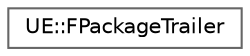 digraph "Graphical Class Hierarchy"
{
 // INTERACTIVE_SVG=YES
 // LATEX_PDF_SIZE
  bgcolor="transparent";
  edge [fontname=Helvetica,fontsize=10,labelfontname=Helvetica,labelfontsize=10];
  node [fontname=Helvetica,fontsize=10,shape=box,height=0.2,width=0.4];
  rankdir="LR";
  Node0 [id="Node000000",label="UE::FPackageTrailer",height=0.2,width=0.4,color="grey40", fillcolor="white", style="filled",URL="$d1/de3/classUE_1_1FPackageTrailer.html",tooltip="The package trailer should only ever stored the payloads in the workspace domain."];
}
